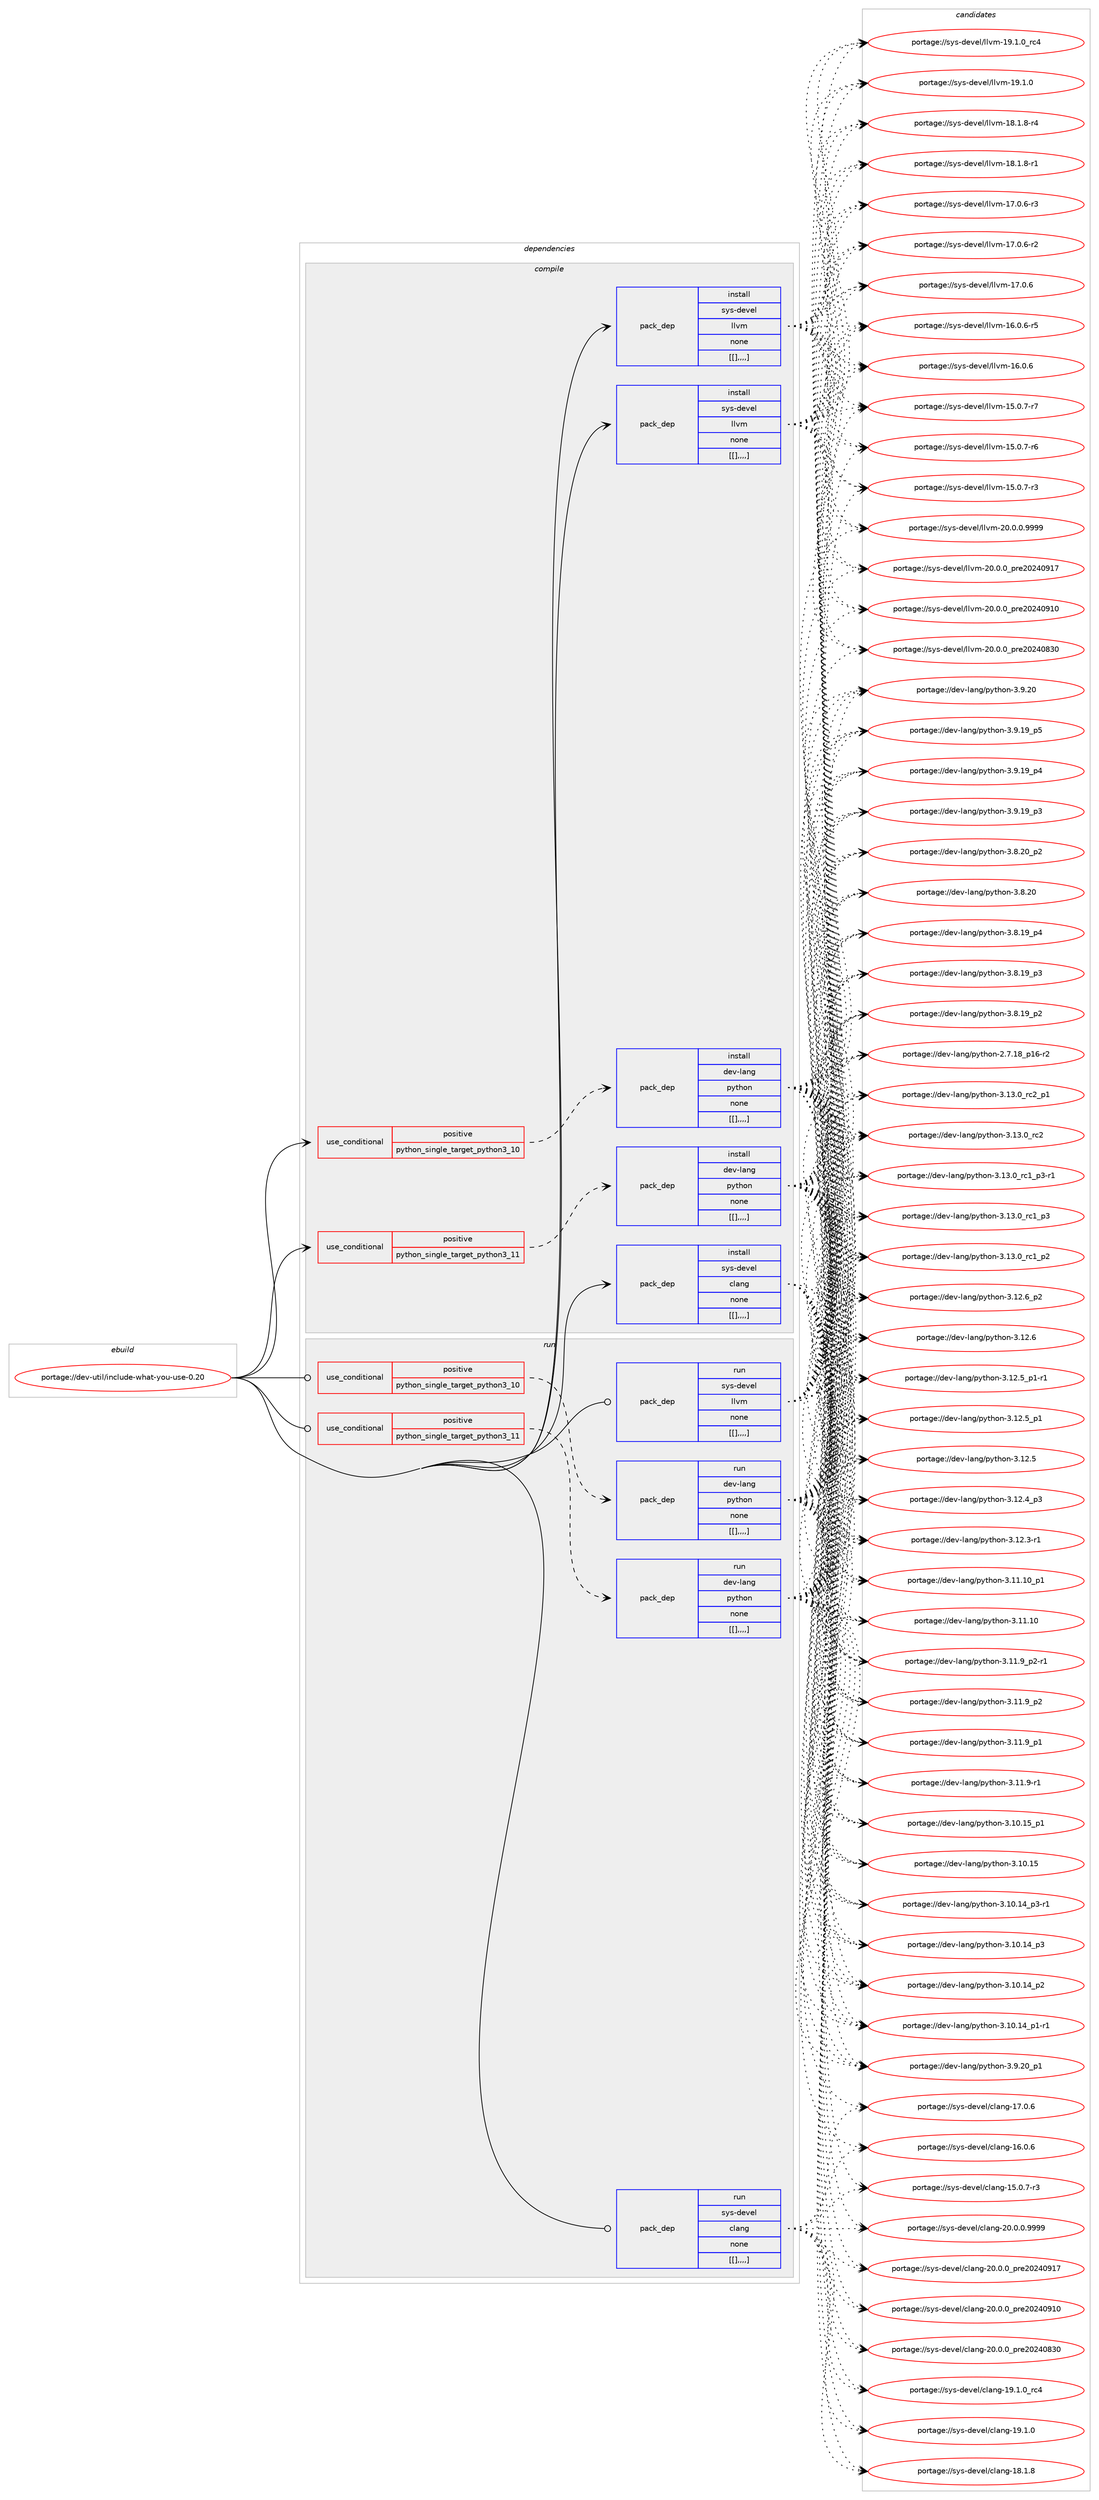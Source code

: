 digraph prolog {

# *************
# Graph options
# *************

newrank=true;
concentrate=true;
compound=true;
graph [rankdir=LR,fontname=Helvetica,fontsize=10,ranksep=1.5];#, ranksep=2.5, nodesep=0.2];
edge  [arrowhead=vee];
node  [fontname=Helvetica,fontsize=10];

# **********
# The ebuild
# **********

subgraph cluster_leftcol {
color=gray;
label=<<i>ebuild</i>>;
id [label="portage://dev-util/include-what-you-use-0.20", color=red, width=4, href="../dev-util/include-what-you-use-0.20.svg"];
}

# ****************
# The dependencies
# ****************

subgraph cluster_midcol {
color=gray;
label=<<i>dependencies</i>>;
subgraph cluster_compile {
fillcolor="#eeeeee";
style=filled;
label=<<i>compile</i>>;
subgraph cond63335 {
dependency220715 [label=<<TABLE BORDER="0" CELLBORDER="1" CELLSPACING="0" CELLPADDING="4"><TR><TD ROWSPAN="3" CELLPADDING="10">use_conditional</TD></TR><TR><TD>positive</TD></TR><TR><TD>python_single_target_python3_10</TD></TR></TABLE>>, shape=none, color=red];
subgraph pack155969 {
dependency220716 [label=<<TABLE BORDER="0" CELLBORDER="1" CELLSPACING="0" CELLPADDING="4" WIDTH="220"><TR><TD ROWSPAN="6" CELLPADDING="30">pack_dep</TD></TR><TR><TD WIDTH="110">install</TD></TR><TR><TD>dev-lang</TD></TR><TR><TD>python</TD></TR><TR><TD>none</TD></TR><TR><TD>[[],,,,]</TD></TR></TABLE>>, shape=none, color=blue];
}
dependency220715:e -> dependency220716:w [weight=20,style="dashed",arrowhead="vee"];
}
id:e -> dependency220715:w [weight=20,style="solid",arrowhead="vee"];
subgraph cond63336 {
dependency220717 [label=<<TABLE BORDER="0" CELLBORDER="1" CELLSPACING="0" CELLPADDING="4"><TR><TD ROWSPAN="3" CELLPADDING="10">use_conditional</TD></TR><TR><TD>positive</TD></TR><TR><TD>python_single_target_python3_11</TD></TR></TABLE>>, shape=none, color=red];
subgraph pack155970 {
dependency220718 [label=<<TABLE BORDER="0" CELLBORDER="1" CELLSPACING="0" CELLPADDING="4" WIDTH="220"><TR><TD ROWSPAN="6" CELLPADDING="30">pack_dep</TD></TR><TR><TD WIDTH="110">install</TD></TR><TR><TD>dev-lang</TD></TR><TR><TD>python</TD></TR><TR><TD>none</TD></TR><TR><TD>[[],,,,]</TD></TR></TABLE>>, shape=none, color=blue];
}
dependency220717:e -> dependency220718:w [weight=20,style="dashed",arrowhead="vee"];
}
id:e -> dependency220717:w [weight=20,style="solid",arrowhead="vee"];
subgraph pack155971 {
dependency220719 [label=<<TABLE BORDER="0" CELLBORDER="1" CELLSPACING="0" CELLPADDING="4" WIDTH="220"><TR><TD ROWSPAN="6" CELLPADDING="30">pack_dep</TD></TR><TR><TD WIDTH="110">install</TD></TR><TR><TD>sys-devel</TD></TR><TR><TD>clang</TD></TR><TR><TD>none</TD></TR><TR><TD>[[],,,,]</TD></TR></TABLE>>, shape=none, color=blue];
}
id:e -> dependency220719:w [weight=20,style="solid",arrowhead="vee"];
subgraph pack155972 {
dependency220720 [label=<<TABLE BORDER="0" CELLBORDER="1" CELLSPACING="0" CELLPADDING="4" WIDTH="220"><TR><TD ROWSPAN="6" CELLPADDING="30">pack_dep</TD></TR><TR><TD WIDTH="110">install</TD></TR><TR><TD>sys-devel</TD></TR><TR><TD>llvm</TD></TR><TR><TD>none</TD></TR><TR><TD>[[],,,,]</TD></TR></TABLE>>, shape=none, color=blue];
}
id:e -> dependency220720:w [weight=20,style="solid",arrowhead="vee"];
subgraph pack155973 {
dependency220721 [label=<<TABLE BORDER="0" CELLBORDER="1" CELLSPACING="0" CELLPADDING="4" WIDTH="220"><TR><TD ROWSPAN="6" CELLPADDING="30">pack_dep</TD></TR><TR><TD WIDTH="110">install</TD></TR><TR><TD>sys-devel</TD></TR><TR><TD>llvm</TD></TR><TR><TD>none</TD></TR><TR><TD>[[],,,,]</TD></TR></TABLE>>, shape=none, color=blue];
}
id:e -> dependency220721:w [weight=20,style="solid",arrowhead="vee"];
}
subgraph cluster_compileandrun {
fillcolor="#eeeeee";
style=filled;
label=<<i>compile and run</i>>;
}
subgraph cluster_run {
fillcolor="#eeeeee";
style=filled;
label=<<i>run</i>>;
subgraph cond63337 {
dependency220722 [label=<<TABLE BORDER="0" CELLBORDER="1" CELLSPACING="0" CELLPADDING="4"><TR><TD ROWSPAN="3" CELLPADDING="10">use_conditional</TD></TR><TR><TD>positive</TD></TR><TR><TD>python_single_target_python3_10</TD></TR></TABLE>>, shape=none, color=red];
subgraph pack155974 {
dependency220723 [label=<<TABLE BORDER="0" CELLBORDER="1" CELLSPACING="0" CELLPADDING="4" WIDTH="220"><TR><TD ROWSPAN="6" CELLPADDING="30">pack_dep</TD></TR><TR><TD WIDTH="110">run</TD></TR><TR><TD>dev-lang</TD></TR><TR><TD>python</TD></TR><TR><TD>none</TD></TR><TR><TD>[[],,,,]</TD></TR></TABLE>>, shape=none, color=blue];
}
dependency220722:e -> dependency220723:w [weight=20,style="dashed",arrowhead="vee"];
}
id:e -> dependency220722:w [weight=20,style="solid",arrowhead="odot"];
subgraph cond63338 {
dependency220724 [label=<<TABLE BORDER="0" CELLBORDER="1" CELLSPACING="0" CELLPADDING="4"><TR><TD ROWSPAN="3" CELLPADDING="10">use_conditional</TD></TR><TR><TD>positive</TD></TR><TR><TD>python_single_target_python3_11</TD></TR></TABLE>>, shape=none, color=red];
subgraph pack155975 {
dependency220725 [label=<<TABLE BORDER="0" CELLBORDER="1" CELLSPACING="0" CELLPADDING="4" WIDTH="220"><TR><TD ROWSPAN="6" CELLPADDING="30">pack_dep</TD></TR><TR><TD WIDTH="110">run</TD></TR><TR><TD>dev-lang</TD></TR><TR><TD>python</TD></TR><TR><TD>none</TD></TR><TR><TD>[[],,,,]</TD></TR></TABLE>>, shape=none, color=blue];
}
dependency220724:e -> dependency220725:w [weight=20,style="dashed",arrowhead="vee"];
}
id:e -> dependency220724:w [weight=20,style="solid",arrowhead="odot"];
subgraph pack155976 {
dependency220726 [label=<<TABLE BORDER="0" CELLBORDER="1" CELLSPACING="0" CELLPADDING="4" WIDTH="220"><TR><TD ROWSPAN="6" CELLPADDING="30">pack_dep</TD></TR><TR><TD WIDTH="110">run</TD></TR><TR><TD>sys-devel</TD></TR><TR><TD>clang</TD></TR><TR><TD>none</TD></TR><TR><TD>[[],,,,]</TD></TR></TABLE>>, shape=none, color=blue];
}
id:e -> dependency220726:w [weight=20,style="solid",arrowhead="odot"];
subgraph pack155977 {
dependency220727 [label=<<TABLE BORDER="0" CELLBORDER="1" CELLSPACING="0" CELLPADDING="4" WIDTH="220"><TR><TD ROWSPAN="6" CELLPADDING="30">pack_dep</TD></TR><TR><TD WIDTH="110">run</TD></TR><TR><TD>sys-devel</TD></TR><TR><TD>llvm</TD></TR><TR><TD>none</TD></TR><TR><TD>[[],,,,]</TD></TR></TABLE>>, shape=none, color=blue];
}
id:e -> dependency220727:w [weight=20,style="solid",arrowhead="odot"];
}
}

# **************
# The candidates
# **************

subgraph cluster_choices {
rank=same;
color=gray;
label=<<i>candidates</i>>;

subgraph choice155969 {
color=black;
nodesep=1;
choice100101118451089711010347112121116104111110455146495146489511499509511249 [label="portage://dev-lang/python-3.13.0_rc2_p1", color=red, width=4,href="../dev-lang/python-3.13.0_rc2_p1.svg"];
choice10010111845108971101034711212111610411111045514649514648951149950 [label="portage://dev-lang/python-3.13.0_rc2", color=red, width=4,href="../dev-lang/python-3.13.0_rc2.svg"];
choice1001011184510897110103471121211161041111104551464951464895114994995112514511449 [label="portage://dev-lang/python-3.13.0_rc1_p3-r1", color=red, width=4,href="../dev-lang/python-3.13.0_rc1_p3-r1.svg"];
choice100101118451089711010347112121116104111110455146495146489511499499511251 [label="portage://dev-lang/python-3.13.0_rc1_p3", color=red, width=4,href="../dev-lang/python-3.13.0_rc1_p3.svg"];
choice100101118451089711010347112121116104111110455146495146489511499499511250 [label="portage://dev-lang/python-3.13.0_rc1_p2", color=red, width=4,href="../dev-lang/python-3.13.0_rc1_p2.svg"];
choice100101118451089711010347112121116104111110455146495046549511250 [label="portage://dev-lang/python-3.12.6_p2", color=red, width=4,href="../dev-lang/python-3.12.6_p2.svg"];
choice10010111845108971101034711212111610411111045514649504654 [label="portage://dev-lang/python-3.12.6", color=red, width=4,href="../dev-lang/python-3.12.6.svg"];
choice1001011184510897110103471121211161041111104551464950465395112494511449 [label="portage://dev-lang/python-3.12.5_p1-r1", color=red, width=4,href="../dev-lang/python-3.12.5_p1-r1.svg"];
choice100101118451089711010347112121116104111110455146495046539511249 [label="portage://dev-lang/python-3.12.5_p1", color=red, width=4,href="../dev-lang/python-3.12.5_p1.svg"];
choice10010111845108971101034711212111610411111045514649504653 [label="portage://dev-lang/python-3.12.5", color=red, width=4,href="../dev-lang/python-3.12.5.svg"];
choice100101118451089711010347112121116104111110455146495046529511251 [label="portage://dev-lang/python-3.12.4_p3", color=red, width=4,href="../dev-lang/python-3.12.4_p3.svg"];
choice100101118451089711010347112121116104111110455146495046514511449 [label="portage://dev-lang/python-3.12.3-r1", color=red, width=4,href="../dev-lang/python-3.12.3-r1.svg"];
choice10010111845108971101034711212111610411111045514649494649489511249 [label="portage://dev-lang/python-3.11.10_p1", color=red, width=4,href="../dev-lang/python-3.11.10_p1.svg"];
choice1001011184510897110103471121211161041111104551464949464948 [label="portage://dev-lang/python-3.11.10", color=red, width=4,href="../dev-lang/python-3.11.10.svg"];
choice1001011184510897110103471121211161041111104551464949465795112504511449 [label="portage://dev-lang/python-3.11.9_p2-r1", color=red, width=4,href="../dev-lang/python-3.11.9_p2-r1.svg"];
choice100101118451089711010347112121116104111110455146494946579511250 [label="portage://dev-lang/python-3.11.9_p2", color=red, width=4,href="../dev-lang/python-3.11.9_p2.svg"];
choice100101118451089711010347112121116104111110455146494946579511249 [label="portage://dev-lang/python-3.11.9_p1", color=red, width=4,href="../dev-lang/python-3.11.9_p1.svg"];
choice100101118451089711010347112121116104111110455146494946574511449 [label="portage://dev-lang/python-3.11.9-r1", color=red, width=4,href="../dev-lang/python-3.11.9-r1.svg"];
choice10010111845108971101034711212111610411111045514649484649539511249 [label="portage://dev-lang/python-3.10.15_p1", color=red, width=4,href="../dev-lang/python-3.10.15_p1.svg"];
choice1001011184510897110103471121211161041111104551464948464953 [label="portage://dev-lang/python-3.10.15", color=red, width=4,href="../dev-lang/python-3.10.15.svg"];
choice100101118451089711010347112121116104111110455146494846495295112514511449 [label="portage://dev-lang/python-3.10.14_p3-r1", color=red, width=4,href="../dev-lang/python-3.10.14_p3-r1.svg"];
choice10010111845108971101034711212111610411111045514649484649529511251 [label="portage://dev-lang/python-3.10.14_p3", color=red, width=4,href="../dev-lang/python-3.10.14_p3.svg"];
choice10010111845108971101034711212111610411111045514649484649529511250 [label="portage://dev-lang/python-3.10.14_p2", color=red, width=4,href="../dev-lang/python-3.10.14_p2.svg"];
choice100101118451089711010347112121116104111110455146494846495295112494511449 [label="portage://dev-lang/python-3.10.14_p1-r1", color=red, width=4,href="../dev-lang/python-3.10.14_p1-r1.svg"];
choice100101118451089711010347112121116104111110455146574650489511249 [label="portage://dev-lang/python-3.9.20_p1", color=red, width=4,href="../dev-lang/python-3.9.20_p1.svg"];
choice10010111845108971101034711212111610411111045514657465048 [label="portage://dev-lang/python-3.9.20", color=red, width=4,href="../dev-lang/python-3.9.20.svg"];
choice100101118451089711010347112121116104111110455146574649579511253 [label="portage://dev-lang/python-3.9.19_p5", color=red, width=4,href="../dev-lang/python-3.9.19_p5.svg"];
choice100101118451089711010347112121116104111110455146574649579511252 [label="portage://dev-lang/python-3.9.19_p4", color=red, width=4,href="../dev-lang/python-3.9.19_p4.svg"];
choice100101118451089711010347112121116104111110455146574649579511251 [label="portage://dev-lang/python-3.9.19_p3", color=red, width=4,href="../dev-lang/python-3.9.19_p3.svg"];
choice100101118451089711010347112121116104111110455146564650489511250 [label="portage://dev-lang/python-3.8.20_p2", color=red, width=4,href="../dev-lang/python-3.8.20_p2.svg"];
choice10010111845108971101034711212111610411111045514656465048 [label="portage://dev-lang/python-3.8.20", color=red, width=4,href="../dev-lang/python-3.8.20.svg"];
choice100101118451089711010347112121116104111110455146564649579511252 [label="portage://dev-lang/python-3.8.19_p4", color=red, width=4,href="../dev-lang/python-3.8.19_p4.svg"];
choice100101118451089711010347112121116104111110455146564649579511251 [label="portage://dev-lang/python-3.8.19_p3", color=red, width=4,href="../dev-lang/python-3.8.19_p3.svg"];
choice100101118451089711010347112121116104111110455146564649579511250 [label="portage://dev-lang/python-3.8.19_p2", color=red, width=4,href="../dev-lang/python-3.8.19_p2.svg"];
choice100101118451089711010347112121116104111110455046554649569511249544511450 [label="portage://dev-lang/python-2.7.18_p16-r2", color=red, width=4,href="../dev-lang/python-2.7.18_p16-r2.svg"];
dependency220716:e -> choice100101118451089711010347112121116104111110455146495146489511499509511249:w [style=dotted,weight="100"];
dependency220716:e -> choice10010111845108971101034711212111610411111045514649514648951149950:w [style=dotted,weight="100"];
dependency220716:e -> choice1001011184510897110103471121211161041111104551464951464895114994995112514511449:w [style=dotted,weight="100"];
dependency220716:e -> choice100101118451089711010347112121116104111110455146495146489511499499511251:w [style=dotted,weight="100"];
dependency220716:e -> choice100101118451089711010347112121116104111110455146495146489511499499511250:w [style=dotted,weight="100"];
dependency220716:e -> choice100101118451089711010347112121116104111110455146495046549511250:w [style=dotted,weight="100"];
dependency220716:e -> choice10010111845108971101034711212111610411111045514649504654:w [style=dotted,weight="100"];
dependency220716:e -> choice1001011184510897110103471121211161041111104551464950465395112494511449:w [style=dotted,weight="100"];
dependency220716:e -> choice100101118451089711010347112121116104111110455146495046539511249:w [style=dotted,weight="100"];
dependency220716:e -> choice10010111845108971101034711212111610411111045514649504653:w [style=dotted,weight="100"];
dependency220716:e -> choice100101118451089711010347112121116104111110455146495046529511251:w [style=dotted,weight="100"];
dependency220716:e -> choice100101118451089711010347112121116104111110455146495046514511449:w [style=dotted,weight="100"];
dependency220716:e -> choice10010111845108971101034711212111610411111045514649494649489511249:w [style=dotted,weight="100"];
dependency220716:e -> choice1001011184510897110103471121211161041111104551464949464948:w [style=dotted,weight="100"];
dependency220716:e -> choice1001011184510897110103471121211161041111104551464949465795112504511449:w [style=dotted,weight="100"];
dependency220716:e -> choice100101118451089711010347112121116104111110455146494946579511250:w [style=dotted,weight="100"];
dependency220716:e -> choice100101118451089711010347112121116104111110455146494946579511249:w [style=dotted,weight="100"];
dependency220716:e -> choice100101118451089711010347112121116104111110455146494946574511449:w [style=dotted,weight="100"];
dependency220716:e -> choice10010111845108971101034711212111610411111045514649484649539511249:w [style=dotted,weight="100"];
dependency220716:e -> choice1001011184510897110103471121211161041111104551464948464953:w [style=dotted,weight="100"];
dependency220716:e -> choice100101118451089711010347112121116104111110455146494846495295112514511449:w [style=dotted,weight="100"];
dependency220716:e -> choice10010111845108971101034711212111610411111045514649484649529511251:w [style=dotted,weight="100"];
dependency220716:e -> choice10010111845108971101034711212111610411111045514649484649529511250:w [style=dotted,weight="100"];
dependency220716:e -> choice100101118451089711010347112121116104111110455146494846495295112494511449:w [style=dotted,weight="100"];
dependency220716:e -> choice100101118451089711010347112121116104111110455146574650489511249:w [style=dotted,weight="100"];
dependency220716:e -> choice10010111845108971101034711212111610411111045514657465048:w [style=dotted,weight="100"];
dependency220716:e -> choice100101118451089711010347112121116104111110455146574649579511253:w [style=dotted,weight="100"];
dependency220716:e -> choice100101118451089711010347112121116104111110455146574649579511252:w [style=dotted,weight="100"];
dependency220716:e -> choice100101118451089711010347112121116104111110455146574649579511251:w [style=dotted,weight="100"];
dependency220716:e -> choice100101118451089711010347112121116104111110455146564650489511250:w [style=dotted,weight="100"];
dependency220716:e -> choice10010111845108971101034711212111610411111045514656465048:w [style=dotted,weight="100"];
dependency220716:e -> choice100101118451089711010347112121116104111110455146564649579511252:w [style=dotted,weight="100"];
dependency220716:e -> choice100101118451089711010347112121116104111110455146564649579511251:w [style=dotted,weight="100"];
dependency220716:e -> choice100101118451089711010347112121116104111110455146564649579511250:w [style=dotted,weight="100"];
dependency220716:e -> choice100101118451089711010347112121116104111110455046554649569511249544511450:w [style=dotted,weight="100"];
}
subgraph choice155970 {
color=black;
nodesep=1;
choice100101118451089711010347112121116104111110455146495146489511499509511249 [label="portage://dev-lang/python-3.13.0_rc2_p1", color=red, width=4,href="../dev-lang/python-3.13.0_rc2_p1.svg"];
choice10010111845108971101034711212111610411111045514649514648951149950 [label="portage://dev-lang/python-3.13.0_rc2", color=red, width=4,href="../dev-lang/python-3.13.0_rc2.svg"];
choice1001011184510897110103471121211161041111104551464951464895114994995112514511449 [label="portage://dev-lang/python-3.13.0_rc1_p3-r1", color=red, width=4,href="../dev-lang/python-3.13.0_rc1_p3-r1.svg"];
choice100101118451089711010347112121116104111110455146495146489511499499511251 [label="portage://dev-lang/python-3.13.0_rc1_p3", color=red, width=4,href="../dev-lang/python-3.13.0_rc1_p3.svg"];
choice100101118451089711010347112121116104111110455146495146489511499499511250 [label="portage://dev-lang/python-3.13.0_rc1_p2", color=red, width=4,href="../dev-lang/python-3.13.0_rc1_p2.svg"];
choice100101118451089711010347112121116104111110455146495046549511250 [label="portage://dev-lang/python-3.12.6_p2", color=red, width=4,href="../dev-lang/python-3.12.6_p2.svg"];
choice10010111845108971101034711212111610411111045514649504654 [label="portage://dev-lang/python-3.12.6", color=red, width=4,href="../dev-lang/python-3.12.6.svg"];
choice1001011184510897110103471121211161041111104551464950465395112494511449 [label="portage://dev-lang/python-3.12.5_p1-r1", color=red, width=4,href="../dev-lang/python-3.12.5_p1-r1.svg"];
choice100101118451089711010347112121116104111110455146495046539511249 [label="portage://dev-lang/python-3.12.5_p1", color=red, width=4,href="../dev-lang/python-3.12.5_p1.svg"];
choice10010111845108971101034711212111610411111045514649504653 [label="portage://dev-lang/python-3.12.5", color=red, width=4,href="../dev-lang/python-3.12.5.svg"];
choice100101118451089711010347112121116104111110455146495046529511251 [label="portage://dev-lang/python-3.12.4_p3", color=red, width=4,href="../dev-lang/python-3.12.4_p3.svg"];
choice100101118451089711010347112121116104111110455146495046514511449 [label="portage://dev-lang/python-3.12.3-r1", color=red, width=4,href="../dev-lang/python-3.12.3-r1.svg"];
choice10010111845108971101034711212111610411111045514649494649489511249 [label="portage://dev-lang/python-3.11.10_p1", color=red, width=4,href="../dev-lang/python-3.11.10_p1.svg"];
choice1001011184510897110103471121211161041111104551464949464948 [label="portage://dev-lang/python-3.11.10", color=red, width=4,href="../dev-lang/python-3.11.10.svg"];
choice1001011184510897110103471121211161041111104551464949465795112504511449 [label="portage://dev-lang/python-3.11.9_p2-r1", color=red, width=4,href="../dev-lang/python-3.11.9_p2-r1.svg"];
choice100101118451089711010347112121116104111110455146494946579511250 [label="portage://dev-lang/python-3.11.9_p2", color=red, width=4,href="../dev-lang/python-3.11.9_p2.svg"];
choice100101118451089711010347112121116104111110455146494946579511249 [label="portage://dev-lang/python-3.11.9_p1", color=red, width=4,href="../dev-lang/python-3.11.9_p1.svg"];
choice100101118451089711010347112121116104111110455146494946574511449 [label="portage://dev-lang/python-3.11.9-r1", color=red, width=4,href="../dev-lang/python-3.11.9-r1.svg"];
choice10010111845108971101034711212111610411111045514649484649539511249 [label="portage://dev-lang/python-3.10.15_p1", color=red, width=4,href="../dev-lang/python-3.10.15_p1.svg"];
choice1001011184510897110103471121211161041111104551464948464953 [label="portage://dev-lang/python-3.10.15", color=red, width=4,href="../dev-lang/python-3.10.15.svg"];
choice100101118451089711010347112121116104111110455146494846495295112514511449 [label="portage://dev-lang/python-3.10.14_p3-r1", color=red, width=4,href="../dev-lang/python-3.10.14_p3-r1.svg"];
choice10010111845108971101034711212111610411111045514649484649529511251 [label="portage://dev-lang/python-3.10.14_p3", color=red, width=4,href="../dev-lang/python-3.10.14_p3.svg"];
choice10010111845108971101034711212111610411111045514649484649529511250 [label="portage://dev-lang/python-3.10.14_p2", color=red, width=4,href="../dev-lang/python-3.10.14_p2.svg"];
choice100101118451089711010347112121116104111110455146494846495295112494511449 [label="portage://dev-lang/python-3.10.14_p1-r1", color=red, width=4,href="../dev-lang/python-3.10.14_p1-r1.svg"];
choice100101118451089711010347112121116104111110455146574650489511249 [label="portage://dev-lang/python-3.9.20_p1", color=red, width=4,href="../dev-lang/python-3.9.20_p1.svg"];
choice10010111845108971101034711212111610411111045514657465048 [label="portage://dev-lang/python-3.9.20", color=red, width=4,href="../dev-lang/python-3.9.20.svg"];
choice100101118451089711010347112121116104111110455146574649579511253 [label="portage://dev-lang/python-3.9.19_p5", color=red, width=4,href="../dev-lang/python-3.9.19_p5.svg"];
choice100101118451089711010347112121116104111110455146574649579511252 [label="portage://dev-lang/python-3.9.19_p4", color=red, width=4,href="../dev-lang/python-3.9.19_p4.svg"];
choice100101118451089711010347112121116104111110455146574649579511251 [label="portage://dev-lang/python-3.9.19_p3", color=red, width=4,href="../dev-lang/python-3.9.19_p3.svg"];
choice100101118451089711010347112121116104111110455146564650489511250 [label="portage://dev-lang/python-3.8.20_p2", color=red, width=4,href="../dev-lang/python-3.8.20_p2.svg"];
choice10010111845108971101034711212111610411111045514656465048 [label="portage://dev-lang/python-3.8.20", color=red, width=4,href="../dev-lang/python-3.8.20.svg"];
choice100101118451089711010347112121116104111110455146564649579511252 [label="portage://dev-lang/python-3.8.19_p4", color=red, width=4,href="../dev-lang/python-3.8.19_p4.svg"];
choice100101118451089711010347112121116104111110455146564649579511251 [label="portage://dev-lang/python-3.8.19_p3", color=red, width=4,href="../dev-lang/python-3.8.19_p3.svg"];
choice100101118451089711010347112121116104111110455146564649579511250 [label="portage://dev-lang/python-3.8.19_p2", color=red, width=4,href="../dev-lang/python-3.8.19_p2.svg"];
choice100101118451089711010347112121116104111110455046554649569511249544511450 [label="portage://dev-lang/python-2.7.18_p16-r2", color=red, width=4,href="../dev-lang/python-2.7.18_p16-r2.svg"];
dependency220718:e -> choice100101118451089711010347112121116104111110455146495146489511499509511249:w [style=dotted,weight="100"];
dependency220718:e -> choice10010111845108971101034711212111610411111045514649514648951149950:w [style=dotted,weight="100"];
dependency220718:e -> choice1001011184510897110103471121211161041111104551464951464895114994995112514511449:w [style=dotted,weight="100"];
dependency220718:e -> choice100101118451089711010347112121116104111110455146495146489511499499511251:w [style=dotted,weight="100"];
dependency220718:e -> choice100101118451089711010347112121116104111110455146495146489511499499511250:w [style=dotted,weight="100"];
dependency220718:e -> choice100101118451089711010347112121116104111110455146495046549511250:w [style=dotted,weight="100"];
dependency220718:e -> choice10010111845108971101034711212111610411111045514649504654:w [style=dotted,weight="100"];
dependency220718:e -> choice1001011184510897110103471121211161041111104551464950465395112494511449:w [style=dotted,weight="100"];
dependency220718:e -> choice100101118451089711010347112121116104111110455146495046539511249:w [style=dotted,weight="100"];
dependency220718:e -> choice10010111845108971101034711212111610411111045514649504653:w [style=dotted,weight="100"];
dependency220718:e -> choice100101118451089711010347112121116104111110455146495046529511251:w [style=dotted,weight="100"];
dependency220718:e -> choice100101118451089711010347112121116104111110455146495046514511449:w [style=dotted,weight="100"];
dependency220718:e -> choice10010111845108971101034711212111610411111045514649494649489511249:w [style=dotted,weight="100"];
dependency220718:e -> choice1001011184510897110103471121211161041111104551464949464948:w [style=dotted,weight="100"];
dependency220718:e -> choice1001011184510897110103471121211161041111104551464949465795112504511449:w [style=dotted,weight="100"];
dependency220718:e -> choice100101118451089711010347112121116104111110455146494946579511250:w [style=dotted,weight="100"];
dependency220718:e -> choice100101118451089711010347112121116104111110455146494946579511249:w [style=dotted,weight="100"];
dependency220718:e -> choice100101118451089711010347112121116104111110455146494946574511449:w [style=dotted,weight="100"];
dependency220718:e -> choice10010111845108971101034711212111610411111045514649484649539511249:w [style=dotted,weight="100"];
dependency220718:e -> choice1001011184510897110103471121211161041111104551464948464953:w [style=dotted,weight="100"];
dependency220718:e -> choice100101118451089711010347112121116104111110455146494846495295112514511449:w [style=dotted,weight="100"];
dependency220718:e -> choice10010111845108971101034711212111610411111045514649484649529511251:w [style=dotted,weight="100"];
dependency220718:e -> choice10010111845108971101034711212111610411111045514649484649529511250:w [style=dotted,weight="100"];
dependency220718:e -> choice100101118451089711010347112121116104111110455146494846495295112494511449:w [style=dotted,weight="100"];
dependency220718:e -> choice100101118451089711010347112121116104111110455146574650489511249:w [style=dotted,weight="100"];
dependency220718:e -> choice10010111845108971101034711212111610411111045514657465048:w [style=dotted,weight="100"];
dependency220718:e -> choice100101118451089711010347112121116104111110455146574649579511253:w [style=dotted,weight="100"];
dependency220718:e -> choice100101118451089711010347112121116104111110455146574649579511252:w [style=dotted,weight="100"];
dependency220718:e -> choice100101118451089711010347112121116104111110455146574649579511251:w [style=dotted,weight="100"];
dependency220718:e -> choice100101118451089711010347112121116104111110455146564650489511250:w [style=dotted,weight="100"];
dependency220718:e -> choice10010111845108971101034711212111610411111045514656465048:w [style=dotted,weight="100"];
dependency220718:e -> choice100101118451089711010347112121116104111110455146564649579511252:w [style=dotted,weight="100"];
dependency220718:e -> choice100101118451089711010347112121116104111110455146564649579511251:w [style=dotted,weight="100"];
dependency220718:e -> choice100101118451089711010347112121116104111110455146564649579511250:w [style=dotted,weight="100"];
dependency220718:e -> choice100101118451089711010347112121116104111110455046554649569511249544511450:w [style=dotted,weight="100"];
}
subgraph choice155971 {
color=black;
nodesep=1;
choice11512111545100101118101108479910897110103455048464846484657575757 [label="portage://sys-devel/clang-20.0.0.9999", color=red, width=4,href="../sys-devel/clang-20.0.0.9999.svg"];
choice1151211154510010111810110847991089711010345504846484648951121141015048505248574955 [label="portage://sys-devel/clang-20.0.0_pre20240917", color=red, width=4,href="../sys-devel/clang-20.0.0_pre20240917.svg"];
choice1151211154510010111810110847991089711010345504846484648951121141015048505248574948 [label="portage://sys-devel/clang-20.0.0_pre20240910", color=red, width=4,href="../sys-devel/clang-20.0.0_pre20240910.svg"];
choice1151211154510010111810110847991089711010345504846484648951121141015048505248565148 [label="portage://sys-devel/clang-20.0.0_pre20240830", color=red, width=4,href="../sys-devel/clang-20.0.0_pre20240830.svg"];
choice1151211154510010111810110847991089711010345495746494648951149952 [label="portage://sys-devel/clang-19.1.0_rc4", color=red, width=4,href="../sys-devel/clang-19.1.0_rc4.svg"];
choice1151211154510010111810110847991089711010345495746494648 [label="portage://sys-devel/clang-19.1.0", color=red, width=4,href="../sys-devel/clang-19.1.0.svg"];
choice1151211154510010111810110847991089711010345495646494656 [label="portage://sys-devel/clang-18.1.8", color=red, width=4,href="../sys-devel/clang-18.1.8.svg"];
choice1151211154510010111810110847991089711010345495546484654 [label="portage://sys-devel/clang-17.0.6", color=red, width=4,href="../sys-devel/clang-17.0.6.svg"];
choice1151211154510010111810110847991089711010345495446484654 [label="portage://sys-devel/clang-16.0.6", color=red, width=4,href="../sys-devel/clang-16.0.6.svg"];
choice11512111545100101118101108479910897110103454953464846554511451 [label="portage://sys-devel/clang-15.0.7-r3", color=red, width=4,href="../sys-devel/clang-15.0.7-r3.svg"];
dependency220719:e -> choice11512111545100101118101108479910897110103455048464846484657575757:w [style=dotted,weight="100"];
dependency220719:e -> choice1151211154510010111810110847991089711010345504846484648951121141015048505248574955:w [style=dotted,weight="100"];
dependency220719:e -> choice1151211154510010111810110847991089711010345504846484648951121141015048505248574948:w [style=dotted,weight="100"];
dependency220719:e -> choice1151211154510010111810110847991089711010345504846484648951121141015048505248565148:w [style=dotted,weight="100"];
dependency220719:e -> choice1151211154510010111810110847991089711010345495746494648951149952:w [style=dotted,weight="100"];
dependency220719:e -> choice1151211154510010111810110847991089711010345495746494648:w [style=dotted,weight="100"];
dependency220719:e -> choice1151211154510010111810110847991089711010345495646494656:w [style=dotted,weight="100"];
dependency220719:e -> choice1151211154510010111810110847991089711010345495546484654:w [style=dotted,weight="100"];
dependency220719:e -> choice1151211154510010111810110847991089711010345495446484654:w [style=dotted,weight="100"];
dependency220719:e -> choice11512111545100101118101108479910897110103454953464846554511451:w [style=dotted,weight="100"];
}
subgraph choice155972 {
color=black;
nodesep=1;
choice1151211154510010111810110847108108118109455048464846484657575757 [label="portage://sys-devel/llvm-20.0.0.9999", color=red, width=4,href="../sys-devel/llvm-20.0.0.9999.svg"];
choice115121115451001011181011084710810811810945504846484648951121141015048505248574955 [label="portage://sys-devel/llvm-20.0.0_pre20240917", color=red, width=4,href="../sys-devel/llvm-20.0.0_pre20240917.svg"];
choice115121115451001011181011084710810811810945504846484648951121141015048505248574948 [label="portage://sys-devel/llvm-20.0.0_pre20240910", color=red, width=4,href="../sys-devel/llvm-20.0.0_pre20240910.svg"];
choice115121115451001011181011084710810811810945504846484648951121141015048505248565148 [label="portage://sys-devel/llvm-20.0.0_pre20240830", color=red, width=4,href="../sys-devel/llvm-20.0.0_pre20240830.svg"];
choice115121115451001011181011084710810811810945495746494648951149952 [label="portage://sys-devel/llvm-19.1.0_rc4", color=red, width=4,href="../sys-devel/llvm-19.1.0_rc4.svg"];
choice115121115451001011181011084710810811810945495746494648 [label="portage://sys-devel/llvm-19.1.0", color=red, width=4,href="../sys-devel/llvm-19.1.0.svg"];
choice1151211154510010111810110847108108118109454956464946564511452 [label="portage://sys-devel/llvm-18.1.8-r4", color=red, width=4,href="../sys-devel/llvm-18.1.8-r4.svg"];
choice1151211154510010111810110847108108118109454956464946564511449 [label="portage://sys-devel/llvm-18.1.8-r1", color=red, width=4,href="../sys-devel/llvm-18.1.8-r1.svg"];
choice1151211154510010111810110847108108118109454955464846544511451 [label="portage://sys-devel/llvm-17.0.6-r3", color=red, width=4,href="../sys-devel/llvm-17.0.6-r3.svg"];
choice1151211154510010111810110847108108118109454955464846544511450 [label="portage://sys-devel/llvm-17.0.6-r2", color=red, width=4,href="../sys-devel/llvm-17.0.6-r2.svg"];
choice115121115451001011181011084710810811810945495546484654 [label="portage://sys-devel/llvm-17.0.6", color=red, width=4,href="../sys-devel/llvm-17.0.6.svg"];
choice1151211154510010111810110847108108118109454954464846544511453 [label="portage://sys-devel/llvm-16.0.6-r5", color=red, width=4,href="../sys-devel/llvm-16.0.6-r5.svg"];
choice115121115451001011181011084710810811810945495446484654 [label="portage://sys-devel/llvm-16.0.6", color=red, width=4,href="../sys-devel/llvm-16.0.6.svg"];
choice1151211154510010111810110847108108118109454953464846554511455 [label="portage://sys-devel/llvm-15.0.7-r7", color=red, width=4,href="../sys-devel/llvm-15.0.7-r7.svg"];
choice1151211154510010111810110847108108118109454953464846554511454 [label="portage://sys-devel/llvm-15.0.7-r6", color=red, width=4,href="../sys-devel/llvm-15.0.7-r6.svg"];
choice1151211154510010111810110847108108118109454953464846554511451 [label="portage://sys-devel/llvm-15.0.7-r3", color=red, width=4,href="../sys-devel/llvm-15.0.7-r3.svg"];
dependency220720:e -> choice1151211154510010111810110847108108118109455048464846484657575757:w [style=dotted,weight="100"];
dependency220720:e -> choice115121115451001011181011084710810811810945504846484648951121141015048505248574955:w [style=dotted,weight="100"];
dependency220720:e -> choice115121115451001011181011084710810811810945504846484648951121141015048505248574948:w [style=dotted,weight="100"];
dependency220720:e -> choice115121115451001011181011084710810811810945504846484648951121141015048505248565148:w [style=dotted,weight="100"];
dependency220720:e -> choice115121115451001011181011084710810811810945495746494648951149952:w [style=dotted,weight="100"];
dependency220720:e -> choice115121115451001011181011084710810811810945495746494648:w [style=dotted,weight="100"];
dependency220720:e -> choice1151211154510010111810110847108108118109454956464946564511452:w [style=dotted,weight="100"];
dependency220720:e -> choice1151211154510010111810110847108108118109454956464946564511449:w [style=dotted,weight="100"];
dependency220720:e -> choice1151211154510010111810110847108108118109454955464846544511451:w [style=dotted,weight="100"];
dependency220720:e -> choice1151211154510010111810110847108108118109454955464846544511450:w [style=dotted,weight="100"];
dependency220720:e -> choice115121115451001011181011084710810811810945495546484654:w [style=dotted,weight="100"];
dependency220720:e -> choice1151211154510010111810110847108108118109454954464846544511453:w [style=dotted,weight="100"];
dependency220720:e -> choice115121115451001011181011084710810811810945495446484654:w [style=dotted,weight="100"];
dependency220720:e -> choice1151211154510010111810110847108108118109454953464846554511455:w [style=dotted,weight="100"];
dependency220720:e -> choice1151211154510010111810110847108108118109454953464846554511454:w [style=dotted,weight="100"];
dependency220720:e -> choice1151211154510010111810110847108108118109454953464846554511451:w [style=dotted,weight="100"];
}
subgraph choice155973 {
color=black;
nodesep=1;
choice1151211154510010111810110847108108118109455048464846484657575757 [label="portage://sys-devel/llvm-20.0.0.9999", color=red, width=4,href="../sys-devel/llvm-20.0.0.9999.svg"];
choice115121115451001011181011084710810811810945504846484648951121141015048505248574955 [label="portage://sys-devel/llvm-20.0.0_pre20240917", color=red, width=4,href="../sys-devel/llvm-20.0.0_pre20240917.svg"];
choice115121115451001011181011084710810811810945504846484648951121141015048505248574948 [label="portage://sys-devel/llvm-20.0.0_pre20240910", color=red, width=4,href="../sys-devel/llvm-20.0.0_pre20240910.svg"];
choice115121115451001011181011084710810811810945504846484648951121141015048505248565148 [label="portage://sys-devel/llvm-20.0.0_pre20240830", color=red, width=4,href="../sys-devel/llvm-20.0.0_pre20240830.svg"];
choice115121115451001011181011084710810811810945495746494648951149952 [label="portage://sys-devel/llvm-19.1.0_rc4", color=red, width=4,href="../sys-devel/llvm-19.1.0_rc4.svg"];
choice115121115451001011181011084710810811810945495746494648 [label="portage://sys-devel/llvm-19.1.0", color=red, width=4,href="../sys-devel/llvm-19.1.0.svg"];
choice1151211154510010111810110847108108118109454956464946564511452 [label="portage://sys-devel/llvm-18.1.8-r4", color=red, width=4,href="../sys-devel/llvm-18.1.8-r4.svg"];
choice1151211154510010111810110847108108118109454956464946564511449 [label="portage://sys-devel/llvm-18.1.8-r1", color=red, width=4,href="../sys-devel/llvm-18.1.8-r1.svg"];
choice1151211154510010111810110847108108118109454955464846544511451 [label="portage://sys-devel/llvm-17.0.6-r3", color=red, width=4,href="../sys-devel/llvm-17.0.6-r3.svg"];
choice1151211154510010111810110847108108118109454955464846544511450 [label="portage://sys-devel/llvm-17.0.6-r2", color=red, width=4,href="../sys-devel/llvm-17.0.6-r2.svg"];
choice115121115451001011181011084710810811810945495546484654 [label="portage://sys-devel/llvm-17.0.6", color=red, width=4,href="../sys-devel/llvm-17.0.6.svg"];
choice1151211154510010111810110847108108118109454954464846544511453 [label="portage://sys-devel/llvm-16.0.6-r5", color=red, width=4,href="../sys-devel/llvm-16.0.6-r5.svg"];
choice115121115451001011181011084710810811810945495446484654 [label="portage://sys-devel/llvm-16.0.6", color=red, width=4,href="../sys-devel/llvm-16.0.6.svg"];
choice1151211154510010111810110847108108118109454953464846554511455 [label="portage://sys-devel/llvm-15.0.7-r7", color=red, width=4,href="../sys-devel/llvm-15.0.7-r7.svg"];
choice1151211154510010111810110847108108118109454953464846554511454 [label="portage://sys-devel/llvm-15.0.7-r6", color=red, width=4,href="../sys-devel/llvm-15.0.7-r6.svg"];
choice1151211154510010111810110847108108118109454953464846554511451 [label="portage://sys-devel/llvm-15.0.7-r3", color=red, width=4,href="../sys-devel/llvm-15.0.7-r3.svg"];
dependency220721:e -> choice1151211154510010111810110847108108118109455048464846484657575757:w [style=dotted,weight="100"];
dependency220721:e -> choice115121115451001011181011084710810811810945504846484648951121141015048505248574955:w [style=dotted,weight="100"];
dependency220721:e -> choice115121115451001011181011084710810811810945504846484648951121141015048505248574948:w [style=dotted,weight="100"];
dependency220721:e -> choice115121115451001011181011084710810811810945504846484648951121141015048505248565148:w [style=dotted,weight="100"];
dependency220721:e -> choice115121115451001011181011084710810811810945495746494648951149952:w [style=dotted,weight="100"];
dependency220721:e -> choice115121115451001011181011084710810811810945495746494648:w [style=dotted,weight="100"];
dependency220721:e -> choice1151211154510010111810110847108108118109454956464946564511452:w [style=dotted,weight="100"];
dependency220721:e -> choice1151211154510010111810110847108108118109454956464946564511449:w [style=dotted,weight="100"];
dependency220721:e -> choice1151211154510010111810110847108108118109454955464846544511451:w [style=dotted,weight="100"];
dependency220721:e -> choice1151211154510010111810110847108108118109454955464846544511450:w [style=dotted,weight="100"];
dependency220721:e -> choice115121115451001011181011084710810811810945495546484654:w [style=dotted,weight="100"];
dependency220721:e -> choice1151211154510010111810110847108108118109454954464846544511453:w [style=dotted,weight="100"];
dependency220721:e -> choice115121115451001011181011084710810811810945495446484654:w [style=dotted,weight="100"];
dependency220721:e -> choice1151211154510010111810110847108108118109454953464846554511455:w [style=dotted,weight="100"];
dependency220721:e -> choice1151211154510010111810110847108108118109454953464846554511454:w [style=dotted,weight="100"];
dependency220721:e -> choice1151211154510010111810110847108108118109454953464846554511451:w [style=dotted,weight="100"];
}
subgraph choice155974 {
color=black;
nodesep=1;
choice100101118451089711010347112121116104111110455146495146489511499509511249 [label="portage://dev-lang/python-3.13.0_rc2_p1", color=red, width=4,href="../dev-lang/python-3.13.0_rc2_p1.svg"];
choice10010111845108971101034711212111610411111045514649514648951149950 [label="portage://dev-lang/python-3.13.0_rc2", color=red, width=4,href="../dev-lang/python-3.13.0_rc2.svg"];
choice1001011184510897110103471121211161041111104551464951464895114994995112514511449 [label="portage://dev-lang/python-3.13.0_rc1_p3-r1", color=red, width=4,href="../dev-lang/python-3.13.0_rc1_p3-r1.svg"];
choice100101118451089711010347112121116104111110455146495146489511499499511251 [label="portage://dev-lang/python-3.13.0_rc1_p3", color=red, width=4,href="../dev-lang/python-3.13.0_rc1_p3.svg"];
choice100101118451089711010347112121116104111110455146495146489511499499511250 [label="portage://dev-lang/python-3.13.0_rc1_p2", color=red, width=4,href="../dev-lang/python-3.13.0_rc1_p2.svg"];
choice100101118451089711010347112121116104111110455146495046549511250 [label="portage://dev-lang/python-3.12.6_p2", color=red, width=4,href="../dev-lang/python-3.12.6_p2.svg"];
choice10010111845108971101034711212111610411111045514649504654 [label="portage://dev-lang/python-3.12.6", color=red, width=4,href="../dev-lang/python-3.12.6.svg"];
choice1001011184510897110103471121211161041111104551464950465395112494511449 [label="portage://dev-lang/python-3.12.5_p1-r1", color=red, width=4,href="../dev-lang/python-3.12.5_p1-r1.svg"];
choice100101118451089711010347112121116104111110455146495046539511249 [label="portage://dev-lang/python-3.12.5_p1", color=red, width=4,href="../dev-lang/python-3.12.5_p1.svg"];
choice10010111845108971101034711212111610411111045514649504653 [label="portage://dev-lang/python-3.12.5", color=red, width=4,href="../dev-lang/python-3.12.5.svg"];
choice100101118451089711010347112121116104111110455146495046529511251 [label="portage://dev-lang/python-3.12.4_p3", color=red, width=4,href="../dev-lang/python-3.12.4_p3.svg"];
choice100101118451089711010347112121116104111110455146495046514511449 [label="portage://dev-lang/python-3.12.3-r1", color=red, width=4,href="../dev-lang/python-3.12.3-r1.svg"];
choice10010111845108971101034711212111610411111045514649494649489511249 [label="portage://dev-lang/python-3.11.10_p1", color=red, width=4,href="../dev-lang/python-3.11.10_p1.svg"];
choice1001011184510897110103471121211161041111104551464949464948 [label="portage://dev-lang/python-3.11.10", color=red, width=4,href="../dev-lang/python-3.11.10.svg"];
choice1001011184510897110103471121211161041111104551464949465795112504511449 [label="portage://dev-lang/python-3.11.9_p2-r1", color=red, width=4,href="../dev-lang/python-3.11.9_p2-r1.svg"];
choice100101118451089711010347112121116104111110455146494946579511250 [label="portage://dev-lang/python-3.11.9_p2", color=red, width=4,href="../dev-lang/python-3.11.9_p2.svg"];
choice100101118451089711010347112121116104111110455146494946579511249 [label="portage://dev-lang/python-3.11.9_p1", color=red, width=4,href="../dev-lang/python-3.11.9_p1.svg"];
choice100101118451089711010347112121116104111110455146494946574511449 [label="portage://dev-lang/python-3.11.9-r1", color=red, width=4,href="../dev-lang/python-3.11.9-r1.svg"];
choice10010111845108971101034711212111610411111045514649484649539511249 [label="portage://dev-lang/python-3.10.15_p1", color=red, width=4,href="../dev-lang/python-3.10.15_p1.svg"];
choice1001011184510897110103471121211161041111104551464948464953 [label="portage://dev-lang/python-3.10.15", color=red, width=4,href="../dev-lang/python-3.10.15.svg"];
choice100101118451089711010347112121116104111110455146494846495295112514511449 [label="portage://dev-lang/python-3.10.14_p3-r1", color=red, width=4,href="../dev-lang/python-3.10.14_p3-r1.svg"];
choice10010111845108971101034711212111610411111045514649484649529511251 [label="portage://dev-lang/python-3.10.14_p3", color=red, width=4,href="../dev-lang/python-3.10.14_p3.svg"];
choice10010111845108971101034711212111610411111045514649484649529511250 [label="portage://dev-lang/python-3.10.14_p2", color=red, width=4,href="../dev-lang/python-3.10.14_p2.svg"];
choice100101118451089711010347112121116104111110455146494846495295112494511449 [label="portage://dev-lang/python-3.10.14_p1-r1", color=red, width=4,href="../dev-lang/python-3.10.14_p1-r1.svg"];
choice100101118451089711010347112121116104111110455146574650489511249 [label="portage://dev-lang/python-3.9.20_p1", color=red, width=4,href="../dev-lang/python-3.9.20_p1.svg"];
choice10010111845108971101034711212111610411111045514657465048 [label="portage://dev-lang/python-3.9.20", color=red, width=4,href="../dev-lang/python-3.9.20.svg"];
choice100101118451089711010347112121116104111110455146574649579511253 [label="portage://dev-lang/python-3.9.19_p5", color=red, width=4,href="../dev-lang/python-3.9.19_p5.svg"];
choice100101118451089711010347112121116104111110455146574649579511252 [label="portage://dev-lang/python-3.9.19_p4", color=red, width=4,href="../dev-lang/python-3.9.19_p4.svg"];
choice100101118451089711010347112121116104111110455146574649579511251 [label="portage://dev-lang/python-3.9.19_p3", color=red, width=4,href="../dev-lang/python-3.9.19_p3.svg"];
choice100101118451089711010347112121116104111110455146564650489511250 [label="portage://dev-lang/python-3.8.20_p2", color=red, width=4,href="../dev-lang/python-3.8.20_p2.svg"];
choice10010111845108971101034711212111610411111045514656465048 [label="portage://dev-lang/python-3.8.20", color=red, width=4,href="../dev-lang/python-3.8.20.svg"];
choice100101118451089711010347112121116104111110455146564649579511252 [label="portage://dev-lang/python-3.8.19_p4", color=red, width=4,href="../dev-lang/python-3.8.19_p4.svg"];
choice100101118451089711010347112121116104111110455146564649579511251 [label="portage://dev-lang/python-3.8.19_p3", color=red, width=4,href="../dev-lang/python-3.8.19_p3.svg"];
choice100101118451089711010347112121116104111110455146564649579511250 [label="portage://dev-lang/python-3.8.19_p2", color=red, width=4,href="../dev-lang/python-3.8.19_p2.svg"];
choice100101118451089711010347112121116104111110455046554649569511249544511450 [label="portage://dev-lang/python-2.7.18_p16-r2", color=red, width=4,href="../dev-lang/python-2.7.18_p16-r2.svg"];
dependency220723:e -> choice100101118451089711010347112121116104111110455146495146489511499509511249:w [style=dotted,weight="100"];
dependency220723:e -> choice10010111845108971101034711212111610411111045514649514648951149950:w [style=dotted,weight="100"];
dependency220723:e -> choice1001011184510897110103471121211161041111104551464951464895114994995112514511449:w [style=dotted,weight="100"];
dependency220723:e -> choice100101118451089711010347112121116104111110455146495146489511499499511251:w [style=dotted,weight="100"];
dependency220723:e -> choice100101118451089711010347112121116104111110455146495146489511499499511250:w [style=dotted,weight="100"];
dependency220723:e -> choice100101118451089711010347112121116104111110455146495046549511250:w [style=dotted,weight="100"];
dependency220723:e -> choice10010111845108971101034711212111610411111045514649504654:w [style=dotted,weight="100"];
dependency220723:e -> choice1001011184510897110103471121211161041111104551464950465395112494511449:w [style=dotted,weight="100"];
dependency220723:e -> choice100101118451089711010347112121116104111110455146495046539511249:w [style=dotted,weight="100"];
dependency220723:e -> choice10010111845108971101034711212111610411111045514649504653:w [style=dotted,weight="100"];
dependency220723:e -> choice100101118451089711010347112121116104111110455146495046529511251:w [style=dotted,weight="100"];
dependency220723:e -> choice100101118451089711010347112121116104111110455146495046514511449:w [style=dotted,weight="100"];
dependency220723:e -> choice10010111845108971101034711212111610411111045514649494649489511249:w [style=dotted,weight="100"];
dependency220723:e -> choice1001011184510897110103471121211161041111104551464949464948:w [style=dotted,weight="100"];
dependency220723:e -> choice1001011184510897110103471121211161041111104551464949465795112504511449:w [style=dotted,weight="100"];
dependency220723:e -> choice100101118451089711010347112121116104111110455146494946579511250:w [style=dotted,weight="100"];
dependency220723:e -> choice100101118451089711010347112121116104111110455146494946579511249:w [style=dotted,weight="100"];
dependency220723:e -> choice100101118451089711010347112121116104111110455146494946574511449:w [style=dotted,weight="100"];
dependency220723:e -> choice10010111845108971101034711212111610411111045514649484649539511249:w [style=dotted,weight="100"];
dependency220723:e -> choice1001011184510897110103471121211161041111104551464948464953:w [style=dotted,weight="100"];
dependency220723:e -> choice100101118451089711010347112121116104111110455146494846495295112514511449:w [style=dotted,weight="100"];
dependency220723:e -> choice10010111845108971101034711212111610411111045514649484649529511251:w [style=dotted,weight="100"];
dependency220723:e -> choice10010111845108971101034711212111610411111045514649484649529511250:w [style=dotted,weight="100"];
dependency220723:e -> choice100101118451089711010347112121116104111110455146494846495295112494511449:w [style=dotted,weight="100"];
dependency220723:e -> choice100101118451089711010347112121116104111110455146574650489511249:w [style=dotted,weight="100"];
dependency220723:e -> choice10010111845108971101034711212111610411111045514657465048:w [style=dotted,weight="100"];
dependency220723:e -> choice100101118451089711010347112121116104111110455146574649579511253:w [style=dotted,weight="100"];
dependency220723:e -> choice100101118451089711010347112121116104111110455146574649579511252:w [style=dotted,weight="100"];
dependency220723:e -> choice100101118451089711010347112121116104111110455146574649579511251:w [style=dotted,weight="100"];
dependency220723:e -> choice100101118451089711010347112121116104111110455146564650489511250:w [style=dotted,weight="100"];
dependency220723:e -> choice10010111845108971101034711212111610411111045514656465048:w [style=dotted,weight="100"];
dependency220723:e -> choice100101118451089711010347112121116104111110455146564649579511252:w [style=dotted,weight="100"];
dependency220723:e -> choice100101118451089711010347112121116104111110455146564649579511251:w [style=dotted,weight="100"];
dependency220723:e -> choice100101118451089711010347112121116104111110455146564649579511250:w [style=dotted,weight="100"];
dependency220723:e -> choice100101118451089711010347112121116104111110455046554649569511249544511450:w [style=dotted,weight="100"];
}
subgraph choice155975 {
color=black;
nodesep=1;
choice100101118451089711010347112121116104111110455146495146489511499509511249 [label="portage://dev-lang/python-3.13.0_rc2_p1", color=red, width=4,href="../dev-lang/python-3.13.0_rc2_p1.svg"];
choice10010111845108971101034711212111610411111045514649514648951149950 [label="portage://dev-lang/python-3.13.0_rc2", color=red, width=4,href="../dev-lang/python-3.13.0_rc2.svg"];
choice1001011184510897110103471121211161041111104551464951464895114994995112514511449 [label="portage://dev-lang/python-3.13.0_rc1_p3-r1", color=red, width=4,href="../dev-lang/python-3.13.0_rc1_p3-r1.svg"];
choice100101118451089711010347112121116104111110455146495146489511499499511251 [label="portage://dev-lang/python-3.13.0_rc1_p3", color=red, width=4,href="../dev-lang/python-3.13.0_rc1_p3.svg"];
choice100101118451089711010347112121116104111110455146495146489511499499511250 [label="portage://dev-lang/python-3.13.0_rc1_p2", color=red, width=4,href="../dev-lang/python-3.13.0_rc1_p2.svg"];
choice100101118451089711010347112121116104111110455146495046549511250 [label="portage://dev-lang/python-3.12.6_p2", color=red, width=4,href="../dev-lang/python-3.12.6_p2.svg"];
choice10010111845108971101034711212111610411111045514649504654 [label="portage://dev-lang/python-3.12.6", color=red, width=4,href="../dev-lang/python-3.12.6.svg"];
choice1001011184510897110103471121211161041111104551464950465395112494511449 [label="portage://dev-lang/python-3.12.5_p1-r1", color=red, width=4,href="../dev-lang/python-3.12.5_p1-r1.svg"];
choice100101118451089711010347112121116104111110455146495046539511249 [label="portage://dev-lang/python-3.12.5_p1", color=red, width=4,href="../dev-lang/python-3.12.5_p1.svg"];
choice10010111845108971101034711212111610411111045514649504653 [label="portage://dev-lang/python-3.12.5", color=red, width=4,href="../dev-lang/python-3.12.5.svg"];
choice100101118451089711010347112121116104111110455146495046529511251 [label="portage://dev-lang/python-3.12.4_p3", color=red, width=4,href="../dev-lang/python-3.12.4_p3.svg"];
choice100101118451089711010347112121116104111110455146495046514511449 [label="portage://dev-lang/python-3.12.3-r1", color=red, width=4,href="../dev-lang/python-3.12.3-r1.svg"];
choice10010111845108971101034711212111610411111045514649494649489511249 [label="portage://dev-lang/python-3.11.10_p1", color=red, width=4,href="../dev-lang/python-3.11.10_p1.svg"];
choice1001011184510897110103471121211161041111104551464949464948 [label="portage://dev-lang/python-3.11.10", color=red, width=4,href="../dev-lang/python-3.11.10.svg"];
choice1001011184510897110103471121211161041111104551464949465795112504511449 [label="portage://dev-lang/python-3.11.9_p2-r1", color=red, width=4,href="../dev-lang/python-3.11.9_p2-r1.svg"];
choice100101118451089711010347112121116104111110455146494946579511250 [label="portage://dev-lang/python-3.11.9_p2", color=red, width=4,href="../dev-lang/python-3.11.9_p2.svg"];
choice100101118451089711010347112121116104111110455146494946579511249 [label="portage://dev-lang/python-3.11.9_p1", color=red, width=4,href="../dev-lang/python-3.11.9_p1.svg"];
choice100101118451089711010347112121116104111110455146494946574511449 [label="portage://dev-lang/python-3.11.9-r1", color=red, width=4,href="../dev-lang/python-3.11.9-r1.svg"];
choice10010111845108971101034711212111610411111045514649484649539511249 [label="portage://dev-lang/python-3.10.15_p1", color=red, width=4,href="../dev-lang/python-3.10.15_p1.svg"];
choice1001011184510897110103471121211161041111104551464948464953 [label="portage://dev-lang/python-3.10.15", color=red, width=4,href="../dev-lang/python-3.10.15.svg"];
choice100101118451089711010347112121116104111110455146494846495295112514511449 [label="portage://dev-lang/python-3.10.14_p3-r1", color=red, width=4,href="../dev-lang/python-3.10.14_p3-r1.svg"];
choice10010111845108971101034711212111610411111045514649484649529511251 [label="portage://dev-lang/python-3.10.14_p3", color=red, width=4,href="../dev-lang/python-3.10.14_p3.svg"];
choice10010111845108971101034711212111610411111045514649484649529511250 [label="portage://dev-lang/python-3.10.14_p2", color=red, width=4,href="../dev-lang/python-3.10.14_p2.svg"];
choice100101118451089711010347112121116104111110455146494846495295112494511449 [label="portage://dev-lang/python-3.10.14_p1-r1", color=red, width=4,href="../dev-lang/python-3.10.14_p1-r1.svg"];
choice100101118451089711010347112121116104111110455146574650489511249 [label="portage://dev-lang/python-3.9.20_p1", color=red, width=4,href="../dev-lang/python-3.9.20_p1.svg"];
choice10010111845108971101034711212111610411111045514657465048 [label="portage://dev-lang/python-3.9.20", color=red, width=4,href="../dev-lang/python-3.9.20.svg"];
choice100101118451089711010347112121116104111110455146574649579511253 [label="portage://dev-lang/python-3.9.19_p5", color=red, width=4,href="../dev-lang/python-3.9.19_p5.svg"];
choice100101118451089711010347112121116104111110455146574649579511252 [label="portage://dev-lang/python-3.9.19_p4", color=red, width=4,href="../dev-lang/python-3.9.19_p4.svg"];
choice100101118451089711010347112121116104111110455146574649579511251 [label="portage://dev-lang/python-3.9.19_p3", color=red, width=4,href="../dev-lang/python-3.9.19_p3.svg"];
choice100101118451089711010347112121116104111110455146564650489511250 [label="portage://dev-lang/python-3.8.20_p2", color=red, width=4,href="../dev-lang/python-3.8.20_p2.svg"];
choice10010111845108971101034711212111610411111045514656465048 [label="portage://dev-lang/python-3.8.20", color=red, width=4,href="../dev-lang/python-3.8.20.svg"];
choice100101118451089711010347112121116104111110455146564649579511252 [label="portage://dev-lang/python-3.8.19_p4", color=red, width=4,href="../dev-lang/python-3.8.19_p4.svg"];
choice100101118451089711010347112121116104111110455146564649579511251 [label="portage://dev-lang/python-3.8.19_p3", color=red, width=4,href="../dev-lang/python-3.8.19_p3.svg"];
choice100101118451089711010347112121116104111110455146564649579511250 [label="portage://dev-lang/python-3.8.19_p2", color=red, width=4,href="../dev-lang/python-3.8.19_p2.svg"];
choice100101118451089711010347112121116104111110455046554649569511249544511450 [label="portage://dev-lang/python-2.7.18_p16-r2", color=red, width=4,href="../dev-lang/python-2.7.18_p16-r2.svg"];
dependency220725:e -> choice100101118451089711010347112121116104111110455146495146489511499509511249:w [style=dotted,weight="100"];
dependency220725:e -> choice10010111845108971101034711212111610411111045514649514648951149950:w [style=dotted,weight="100"];
dependency220725:e -> choice1001011184510897110103471121211161041111104551464951464895114994995112514511449:w [style=dotted,weight="100"];
dependency220725:e -> choice100101118451089711010347112121116104111110455146495146489511499499511251:w [style=dotted,weight="100"];
dependency220725:e -> choice100101118451089711010347112121116104111110455146495146489511499499511250:w [style=dotted,weight="100"];
dependency220725:e -> choice100101118451089711010347112121116104111110455146495046549511250:w [style=dotted,weight="100"];
dependency220725:e -> choice10010111845108971101034711212111610411111045514649504654:w [style=dotted,weight="100"];
dependency220725:e -> choice1001011184510897110103471121211161041111104551464950465395112494511449:w [style=dotted,weight="100"];
dependency220725:e -> choice100101118451089711010347112121116104111110455146495046539511249:w [style=dotted,weight="100"];
dependency220725:e -> choice10010111845108971101034711212111610411111045514649504653:w [style=dotted,weight="100"];
dependency220725:e -> choice100101118451089711010347112121116104111110455146495046529511251:w [style=dotted,weight="100"];
dependency220725:e -> choice100101118451089711010347112121116104111110455146495046514511449:w [style=dotted,weight="100"];
dependency220725:e -> choice10010111845108971101034711212111610411111045514649494649489511249:w [style=dotted,weight="100"];
dependency220725:e -> choice1001011184510897110103471121211161041111104551464949464948:w [style=dotted,weight="100"];
dependency220725:e -> choice1001011184510897110103471121211161041111104551464949465795112504511449:w [style=dotted,weight="100"];
dependency220725:e -> choice100101118451089711010347112121116104111110455146494946579511250:w [style=dotted,weight="100"];
dependency220725:e -> choice100101118451089711010347112121116104111110455146494946579511249:w [style=dotted,weight="100"];
dependency220725:e -> choice100101118451089711010347112121116104111110455146494946574511449:w [style=dotted,weight="100"];
dependency220725:e -> choice10010111845108971101034711212111610411111045514649484649539511249:w [style=dotted,weight="100"];
dependency220725:e -> choice1001011184510897110103471121211161041111104551464948464953:w [style=dotted,weight="100"];
dependency220725:e -> choice100101118451089711010347112121116104111110455146494846495295112514511449:w [style=dotted,weight="100"];
dependency220725:e -> choice10010111845108971101034711212111610411111045514649484649529511251:w [style=dotted,weight="100"];
dependency220725:e -> choice10010111845108971101034711212111610411111045514649484649529511250:w [style=dotted,weight="100"];
dependency220725:e -> choice100101118451089711010347112121116104111110455146494846495295112494511449:w [style=dotted,weight="100"];
dependency220725:e -> choice100101118451089711010347112121116104111110455146574650489511249:w [style=dotted,weight="100"];
dependency220725:e -> choice10010111845108971101034711212111610411111045514657465048:w [style=dotted,weight="100"];
dependency220725:e -> choice100101118451089711010347112121116104111110455146574649579511253:w [style=dotted,weight="100"];
dependency220725:e -> choice100101118451089711010347112121116104111110455146574649579511252:w [style=dotted,weight="100"];
dependency220725:e -> choice100101118451089711010347112121116104111110455146574649579511251:w [style=dotted,weight="100"];
dependency220725:e -> choice100101118451089711010347112121116104111110455146564650489511250:w [style=dotted,weight="100"];
dependency220725:e -> choice10010111845108971101034711212111610411111045514656465048:w [style=dotted,weight="100"];
dependency220725:e -> choice100101118451089711010347112121116104111110455146564649579511252:w [style=dotted,weight="100"];
dependency220725:e -> choice100101118451089711010347112121116104111110455146564649579511251:w [style=dotted,weight="100"];
dependency220725:e -> choice100101118451089711010347112121116104111110455146564649579511250:w [style=dotted,weight="100"];
dependency220725:e -> choice100101118451089711010347112121116104111110455046554649569511249544511450:w [style=dotted,weight="100"];
}
subgraph choice155976 {
color=black;
nodesep=1;
choice11512111545100101118101108479910897110103455048464846484657575757 [label="portage://sys-devel/clang-20.0.0.9999", color=red, width=4,href="../sys-devel/clang-20.0.0.9999.svg"];
choice1151211154510010111810110847991089711010345504846484648951121141015048505248574955 [label="portage://sys-devel/clang-20.0.0_pre20240917", color=red, width=4,href="../sys-devel/clang-20.0.0_pre20240917.svg"];
choice1151211154510010111810110847991089711010345504846484648951121141015048505248574948 [label="portage://sys-devel/clang-20.0.0_pre20240910", color=red, width=4,href="../sys-devel/clang-20.0.0_pre20240910.svg"];
choice1151211154510010111810110847991089711010345504846484648951121141015048505248565148 [label="portage://sys-devel/clang-20.0.0_pre20240830", color=red, width=4,href="../sys-devel/clang-20.0.0_pre20240830.svg"];
choice1151211154510010111810110847991089711010345495746494648951149952 [label="portage://sys-devel/clang-19.1.0_rc4", color=red, width=4,href="../sys-devel/clang-19.1.0_rc4.svg"];
choice1151211154510010111810110847991089711010345495746494648 [label="portage://sys-devel/clang-19.1.0", color=red, width=4,href="../sys-devel/clang-19.1.0.svg"];
choice1151211154510010111810110847991089711010345495646494656 [label="portage://sys-devel/clang-18.1.8", color=red, width=4,href="../sys-devel/clang-18.1.8.svg"];
choice1151211154510010111810110847991089711010345495546484654 [label="portage://sys-devel/clang-17.0.6", color=red, width=4,href="../sys-devel/clang-17.0.6.svg"];
choice1151211154510010111810110847991089711010345495446484654 [label="portage://sys-devel/clang-16.0.6", color=red, width=4,href="../sys-devel/clang-16.0.6.svg"];
choice11512111545100101118101108479910897110103454953464846554511451 [label="portage://sys-devel/clang-15.0.7-r3", color=red, width=4,href="../sys-devel/clang-15.0.7-r3.svg"];
dependency220726:e -> choice11512111545100101118101108479910897110103455048464846484657575757:w [style=dotted,weight="100"];
dependency220726:e -> choice1151211154510010111810110847991089711010345504846484648951121141015048505248574955:w [style=dotted,weight="100"];
dependency220726:e -> choice1151211154510010111810110847991089711010345504846484648951121141015048505248574948:w [style=dotted,weight="100"];
dependency220726:e -> choice1151211154510010111810110847991089711010345504846484648951121141015048505248565148:w [style=dotted,weight="100"];
dependency220726:e -> choice1151211154510010111810110847991089711010345495746494648951149952:w [style=dotted,weight="100"];
dependency220726:e -> choice1151211154510010111810110847991089711010345495746494648:w [style=dotted,weight="100"];
dependency220726:e -> choice1151211154510010111810110847991089711010345495646494656:w [style=dotted,weight="100"];
dependency220726:e -> choice1151211154510010111810110847991089711010345495546484654:w [style=dotted,weight="100"];
dependency220726:e -> choice1151211154510010111810110847991089711010345495446484654:w [style=dotted,weight="100"];
dependency220726:e -> choice11512111545100101118101108479910897110103454953464846554511451:w [style=dotted,weight="100"];
}
subgraph choice155977 {
color=black;
nodesep=1;
choice1151211154510010111810110847108108118109455048464846484657575757 [label="portage://sys-devel/llvm-20.0.0.9999", color=red, width=4,href="../sys-devel/llvm-20.0.0.9999.svg"];
choice115121115451001011181011084710810811810945504846484648951121141015048505248574955 [label="portage://sys-devel/llvm-20.0.0_pre20240917", color=red, width=4,href="../sys-devel/llvm-20.0.0_pre20240917.svg"];
choice115121115451001011181011084710810811810945504846484648951121141015048505248574948 [label="portage://sys-devel/llvm-20.0.0_pre20240910", color=red, width=4,href="../sys-devel/llvm-20.0.0_pre20240910.svg"];
choice115121115451001011181011084710810811810945504846484648951121141015048505248565148 [label="portage://sys-devel/llvm-20.0.0_pre20240830", color=red, width=4,href="../sys-devel/llvm-20.0.0_pre20240830.svg"];
choice115121115451001011181011084710810811810945495746494648951149952 [label="portage://sys-devel/llvm-19.1.0_rc4", color=red, width=4,href="../sys-devel/llvm-19.1.0_rc4.svg"];
choice115121115451001011181011084710810811810945495746494648 [label="portage://sys-devel/llvm-19.1.0", color=red, width=4,href="../sys-devel/llvm-19.1.0.svg"];
choice1151211154510010111810110847108108118109454956464946564511452 [label="portage://sys-devel/llvm-18.1.8-r4", color=red, width=4,href="../sys-devel/llvm-18.1.8-r4.svg"];
choice1151211154510010111810110847108108118109454956464946564511449 [label="portage://sys-devel/llvm-18.1.8-r1", color=red, width=4,href="../sys-devel/llvm-18.1.8-r1.svg"];
choice1151211154510010111810110847108108118109454955464846544511451 [label="portage://sys-devel/llvm-17.0.6-r3", color=red, width=4,href="../sys-devel/llvm-17.0.6-r3.svg"];
choice1151211154510010111810110847108108118109454955464846544511450 [label="portage://sys-devel/llvm-17.0.6-r2", color=red, width=4,href="../sys-devel/llvm-17.0.6-r2.svg"];
choice115121115451001011181011084710810811810945495546484654 [label="portage://sys-devel/llvm-17.0.6", color=red, width=4,href="../sys-devel/llvm-17.0.6.svg"];
choice1151211154510010111810110847108108118109454954464846544511453 [label="portage://sys-devel/llvm-16.0.6-r5", color=red, width=4,href="../sys-devel/llvm-16.0.6-r5.svg"];
choice115121115451001011181011084710810811810945495446484654 [label="portage://sys-devel/llvm-16.0.6", color=red, width=4,href="../sys-devel/llvm-16.0.6.svg"];
choice1151211154510010111810110847108108118109454953464846554511455 [label="portage://sys-devel/llvm-15.0.7-r7", color=red, width=4,href="../sys-devel/llvm-15.0.7-r7.svg"];
choice1151211154510010111810110847108108118109454953464846554511454 [label="portage://sys-devel/llvm-15.0.7-r6", color=red, width=4,href="../sys-devel/llvm-15.0.7-r6.svg"];
choice1151211154510010111810110847108108118109454953464846554511451 [label="portage://sys-devel/llvm-15.0.7-r3", color=red, width=4,href="../sys-devel/llvm-15.0.7-r3.svg"];
dependency220727:e -> choice1151211154510010111810110847108108118109455048464846484657575757:w [style=dotted,weight="100"];
dependency220727:e -> choice115121115451001011181011084710810811810945504846484648951121141015048505248574955:w [style=dotted,weight="100"];
dependency220727:e -> choice115121115451001011181011084710810811810945504846484648951121141015048505248574948:w [style=dotted,weight="100"];
dependency220727:e -> choice115121115451001011181011084710810811810945504846484648951121141015048505248565148:w [style=dotted,weight="100"];
dependency220727:e -> choice115121115451001011181011084710810811810945495746494648951149952:w [style=dotted,weight="100"];
dependency220727:e -> choice115121115451001011181011084710810811810945495746494648:w [style=dotted,weight="100"];
dependency220727:e -> choice1151211154510010111810110847108108118109454956464946564511452:w [style=dotted,weight="100"];
dependency220727:e -> choice1151211154510010111810110847108108118109454956464946564511449:w [style=dotted,weight="100"];
dependency220727:e -> choice1151211154510010111810110847108108118109454955464846544511451:w [style=dotted,weight="100"];
dependency220727:e -> choice1151211154510010111810110847108108118109454955464846544511450:w [style=dotted,weight="100"];
dependency220727:e -> choice115121115451001011181011084710810811810945495546484654:w [style=dotted,weight="100"];
dependency220727:e -> choice1151211154510010111810110847108108118109454954464846544511453:w [style=dotted,weight="100"];
dependency220727:e -> choice115121115451001011181011084710810811810945495446484654:w [style=dotted,weight="100"];
dependency220727:e -> choice1151211154510010111810110847108108118109454953464846554511455:w [style=dotted,weight="100"];
dependency220727:e -> choice1151211154510010111810110847108108118109454953464846554511454:w [style=dotted,weight="100"];
dependency220727:e -> choice1151211154510010111810110847108108118109454953464846554511451:w [style=dotted,weight="100"];
}
}

}
